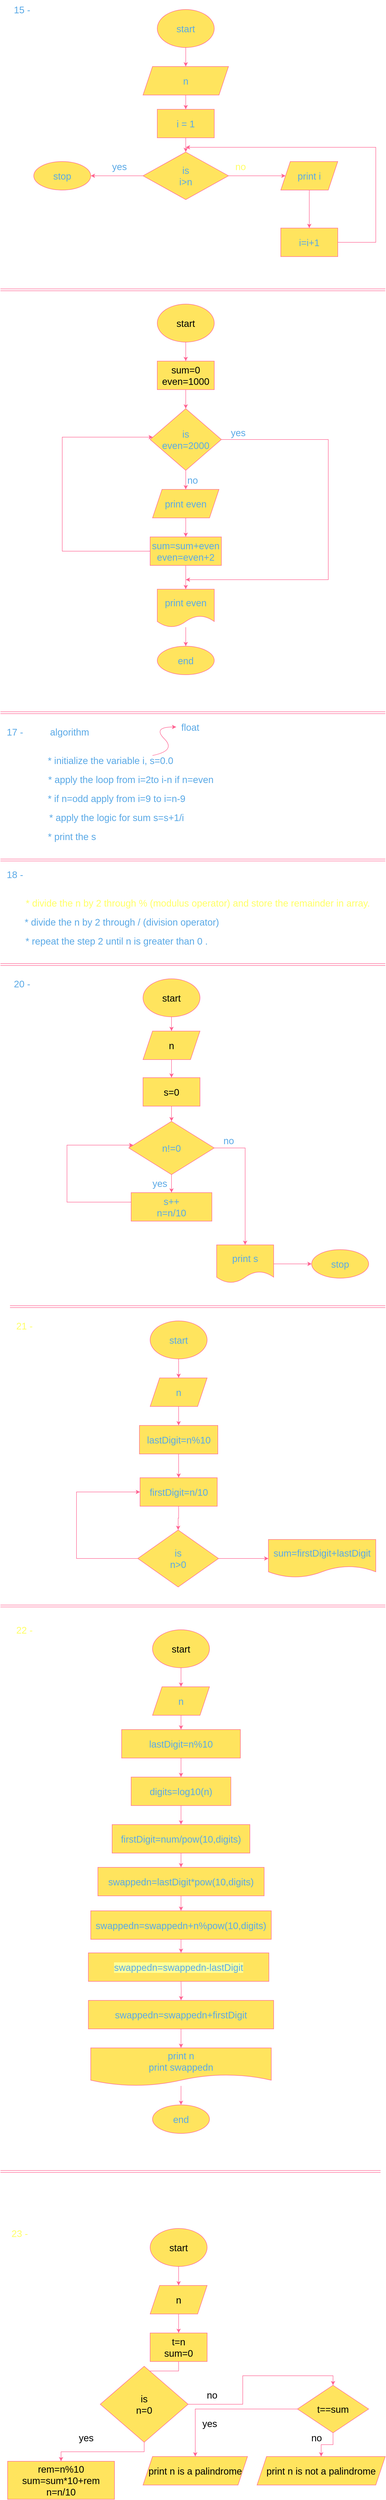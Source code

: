 <mxfile version="20.5.3" type="github">
  <diagram id="C5RBs43oDa-KdzZeNtuy" name="Page-1">
    <mxGraphModel dx="1021" dy="529" grid="1" gridSize="10" guides="1" tooltips="1" connect="1" arrows="1" fold="1" page="1" pageScale="1" pageWidth="827" pageHeight="1169" math="0" shadow="0">
      <root>
        <mxCell id="WIyWlLk6GJQsqaUBKTNV-0" />
        <mxCell id="WIyWlLk6GJQsqaUBKTNV-1" parent="WIyWlLk6GJQsqaUBKTNV-0" />
        <mxCell id="Jz67-1D78QoDurhvt4xl-6" value="" style="edgeStyle=orthogonalEdgeStyle;rounded=0;orthogonalLoop=1;jettySize=auto;html=1;strokeColor=#FF6392;fontSize=20;fontColor=#5AA9E6;fillColor=#FFE45E;" edge="1" parent="WIyWlLk6GJQsqaUBKTNV-1" source="Jz67-1D78QoDurhvt4xl-2" target="Jz67-1D78QoDurhvt4xl-5">
          <mxGeometry relative="1" as="geometry" />
        </mxCell>
        <mxCell id="Jz67-1D78QoDurhvt4xl-2" value="start" style="ellipse;whiteSpace=wrap;html=1;strokeColor=#FF6392;fontSize=20;fontColor=#5AA9E6;fillColor=#FFE45E;" vertex="1" parent="WIyWlLk6GJQsqaUBKTNV-1">
          <mxGeometry x="340" y="30" width="120" height="80" as="geometry" />
        </mxCell>
        <mxCell id="Jz67-1D78QoDurhvt4xl-4" value="&lt;font style=&quot;font-size: 20px;&quot;&gt;15 -&lt;/font&gt;" style="text;html=1;align=center;verticalAlign=middle;resizable=0;points=[];autosize=1;strokeColor=none;fillColor=none;fontSize=20;fontColor=#5AA9E6;" vertex="1" parent="WIyWlLk6GJQsqaUBKTNV-1">
          <mxGeometry x="25" y="10" width="60" height="40" as="geometry" />
        </mxCell>
        <mxCell id="Jz67-1D78QoDurhvt4xl-13" value="" style="edgeStyle=orthogonalEdgeStyle;rounded=0;orthogonalLoop=1;jettySize=auto;html=1;strokeColor=#FF6392;fontSize=20;fontColor=#5AA9E6;fillColor=#FFE45E;" edge="1" parent="WIyWlLk6GJQsqaUBKTNV-1" source="Jz67-1D78QoDurhvt4xl-5" target="Jz67-1D78QoDurhvt4xl-12">
          <mxGeometry relative="1" as="geometry" />
        </mxCell>
        <mxCell id="Jz67-1D78QoDurhvt4xl-5" value="n" style="shape=parallelogram;perimeter=parallelogramPerimeter;whiteSpace=wrap;html=1;fixedSize=1;fontSize=20;fillColor=#FFE45E;strokeColor=#FF6392;fontColor=#5AA9E6;" vertex="1" parent="WIyWlLk6GJQsqaUBKTNV-1">
          <mxGeometry x="310" y="150" width="180" height="60" as="geometry" />
        </mxCell>
        <mxCell id="Jz67-1D78QoDurhvt4xl-16" value="" style="edgeStyle=orthogonalEdgeStyle;rounded=0;orthogonalLoop=1;jettySize=auto;html=1;strokeColor=#FF6392;fontSize=20;fontColor=#5AA9E6;fillColor=#FFE45E;" edge="1" parent="WIyWlLk6GJQsqaUBKTNV-1" source="Jz67-1D78QoDurhvt4xl-7" target="Jz67-1D78QoDurhvt4xl-15">
          <mxGeometry relative="1" as="geometry" />
        </mxCell>
        <mxCell id="Jz67-1D78QoDurhvt4xl-19" value="" style="edgeStyle=orthogonalEdgeStyle;rounded=0;orthogonalLoop=1;jettySize=auto;html=1;strokeColor=#FF6392;fontSize=20;fontColor=#5AA9E6;fillColor=#FFE45E;" edge="1" parent="WIyWlLk6GJQsqaUBKTNV-1" source="Jz67-1D78QoDurhvt4xl-7" target="Jz67-1D78QoDurhvt4xl-18">
          <mxGeometry relative="1" as="geometry" />
        </mxCell>
        <mxCell id="Jz67-1D78QoDurhvt4xl-7" value="is&lt;br&gt;i&amp;gt;n" style="rhombus;whiteSpace=wrap;html=1;fontSize=20;fillColor=#FFE45E;strokeColor=#FF6392;fontColor=#5AA9E6;" vertex="1" parent="WIyWlLk6GJQsqaUBKTNV-1">
          <mxGeometry x="310" y="330" width="180" height="100" as="geometry" />
        </mxCell>
        <mxCell id="Jz67-1D78QoDurhvt4xl-14" value="" style="edgeStyle=orthogonalEdgeStyle;rounded=0;orthogonalLoop=1;jettySize=auto;html=1;strokeColor=#FF6392;fontSize=20;fontColor=#5AA9E6;fillColor=#FFE45E;" edge="1" parent="WIyWlLk6GJQsqaUBKTNV-1" source="Jz67-1D78QoDurhvt4xl-12" target="Jz67-1D78QoDurhvt4xl-7">
          <mxGeometry relative="1" as="geometry" />
        </mxCell>
        <mxCell id="Jz67-1D78QoDurhvt4xl-12" value="i = 1" style="rounded=0;whiteSpace=wrap;html=1;strokeColor=#FF6392;fontSize=20;fontColor=#5AA9E6;fillColor=#FFE45E;" vertex="1" parent="WIyWlLk6GJQsqaUBKTNV-1">
          <mxGeometry x="340" y="240" width="120" height="60" as="geometry" />
        </mxCell>
        <mxCell id="Jz67-1D78QoDurhvt4xl-22" value="" style="edgeStyle=orthogonalEdgeStyle;rounded=0;orthogonalLoop=1;jettySize=auto;html=1;strokeColor=#FF6392;fontSize=20;fontColor=#5AA9E6;fillColor=#FFE45E;" edge="1" parent="WIyWlLk6GJQsqaUBKTNV-1" source="Jz67-1D78QoDurhvt4xl-15" target="Jz67-1D78QoDurhvt4xl-21">
          <mxGeometry relative="1" as="geometry" />
        </mxCell>
        <mxCell id="Jz67-1D78QoDurhvt4xl-15" value="print i" style="shape=parallelogram;perimeter=parallelogramPerimeter;whiteSpace=wrap;html=1;fixedSize=1;fontSize=20;fillColor=#FFE45E;strokeColor=#FF6392;fontColor=#5AA9E6;" vertex="1" parent="WIyWlLk6GJQsqaUBKTNV-1">
          <mxGeometry x="600" y="350" width="120" height="60" as="geometry" />
        </mxCell>
        <mxCell id="Jz67-1D78QoDurhvt4xl-17" value="&lt;font color=&quot;#ffff66&quot;&gt;no&lt;/font&gt;" style="text;html=1;align=center;verticalAlign=middle;resizable=0;points=[];autosize=1;strokeColor=none;fillColor=none;fontSize=20;fontColor=#5AA9E6;" vertex="1" parent="WIyWlLk6GJQsqaUBKTNV-1">
          <mxGeometry x="490" y="340" width="50" height="40" as="geometry" />
        </mxCell>
        <mxCell id="Jz67-1D78QoDurhvt4xl-18" value="stop" style="ellipse;whiteSpace=wrap;html=1;fontSize=20;fillColor=#FFE45E;strokeColor=#FF6392;fontColor=#5AA9E6;" vertex="1" parent="WIyWlLk6GJQsqaUBKTNV-1">
          <mxGeometry x="80" y="350" width="120" height="60" as="geometry" />
        </mxCell>
        <mxCell id="Jz67-1D78QoDurhvt4xl-20" value="yes" style="text;html=1;align=center;verticalAlign=middle;resizable=0;points=[];autosize=1;strokeColor=none;fillColor=none;fontSize=20;fontColor=#5AA9E6;" vertex="1" parent="WIyWlLk6GJQsqaUBKTNV-1">
          <mxGeometry x="235" y="340" width="50" height="40" as="geometry" />
        </mxCell>
        <mxCell id="Jz67-1D78QoDurhvt4xl-24" style="edgeStyle=orthogonalEdgeStyle;rounded=0;orthogonalLoop=1;jettySize=auto;html=1;strokeColor=#FF6392;fontSize=20;fontColor=#5AA9E6;fillColor=#FFE45E;" edge="1" parent="WIyWlLk6GJQsqaUBKTNV-1" source="Jz67-1D78QoDurhvt4xl-21">
          <mxGeometry relative="1" as="geometry">
            <mxPoint x="400" y="320" as="targetPoint" />
            <Array as="points">
              <mxPoint x="800" y="520" />
              <mxPoint x="800" y="320" />
            </Array>
          </mxGeometry>
        </mxCell>
        <mxCell id="Jz67-1D78QoDurhvt4xl-21" value="i=i+1" style="whiteSpace=wrap;html=1;fontSize=20;fillColor=#FFE45E;strokeColor=#FF6392;fontColor=#5AA9E6;" vertex="1" parent="WIyWlLk6GJQsqaUBKTNV-1">
          <mxGeometry x="600" y="490" width="120" height="60" as="geometry" />
        </mxCell>
        <mxCell id="Jz67-1D78QoDurhvt4xl-25" value="" style="shape=link;html=1;rounded=0;strokeColor=#FF6392;fontSize=20;fontColor=#5AA9E6;fillColor=#FFE45E;" edge="1" parent="WIyWlLk6GJQsqaUBKTNV-1">
          <mxGeometry width="100" relative="1" as="geometry">
            <mxPoint x="10" y="620" as="sourcePoint" />
            <mxPoint x="820" y="620" as="targetPoint" />
          </mxGeometry>
        </mxCell>
        <mxCell id="Jz67-1D78QoDurhvt4xl-28" value="" style="edgeStyle=orthogonalEdgeStyle;rounded=0;orthogonalLoop=1;jettySize=auto;html=1;strokeColor=#FF6392;fontSize=20;fontColor=#5AA9E6;fillColor=#FFE45E;" edge="1" parent="WIyWlLk6GJQsqaUBKTNV-1" source="Jz67-1D78QoDurhvt4xl-26" target="Jz67-1D78QoDurhvt4xl-27">
          <mxGeometry relative="1" as="geometry" />
        </mxCell>
        <mxCell id="Jz67-1D78QoDurhvt4xl-26" value="&lt;font color=&quot;#000000&quot;&gt;start&lt;/font&gt;" style="ellipse;whiteSpace=wrap;html=1;strokeColor=#FF6392;fontSize=20;fontColor=#5AA9E6;fillColor=#FFE45E;" vertex="1" parent="WIyWlLk6GJQsqaUBKTNV-1">
          <mxGeometry x="340" y="650" width="120" height="80" as="geometry" />
        </mxCell>
        <mxCell id="Jz67-1D78QoDurhvt4xl-30" value="" style="edgeStyle=orthogonalEdgeStyle;rounded=0;orthogonalLoop=1;jettySize=auto;html=1;strokeColor=#FF6392;fontSize=20;fontColor=#5AA9E6;fillColor=#FFE45E;" edge="1" parent="WIyWlLk6GJQsqaUBKTNV-1" source="Jz67-1D78QoDurhvt4xl-27" target="Jz67-1D78QoDurhvt4xl-29">
          <mxGeometry relative="1" as="geometry" />
        </mxCell>
        <mxCell id="Jz67-1D78QoDurhvt4xl-27" value="&lt;font color=&quot;#000000&quot;&gt;sum=0&lt;br&gt;even=1000&lt;/font&gt;" style="whiteSpace=wrap;html=1;fontSize=20;fillColor=#FFE45E;strokeColor=#FF6392;fontColor=#5AA9E6;" vertex="1" parent="WIyWlLk6GJQsqaUBKTNV-1">
          <mxGeometry x="340" y="770" width="120" height="60" as="geometry" />
        </mxCell>
        <mxCell id="Jz67-1D78QoDurhvt4xl-32" value="" style="edgeStyle=orthogonalEdgeStyle;rounded=0;orthogonalLoop=1;jettySize=auto;html=1;strokeColor=#FF6392;fontSize=20;fontColor=#5AA9E6;fillColor=#FFE45E;" edge="1" parent="WIyWlLk6GJQsqaUBKTNV-1" source="Jz67-1D78QoDurhvt4xl-29" target="Jz67-1D78QoDurhvt4xl-31">
          <mxGeometry relative="1" as="geometry" />
        </mxCell>
        <mxCell id="Jz67-1D78QoDurhvt4xl-42" style="edgeStyle=orthogonalEdgeStyle;rounded=0;orthogonalLoop=1;jettySize=auto;html=1;strokeColor=#FF6392;fontSize=20;fontColor=#5AA9E6;fillColor=#FFE45E;" edge="1" parent="WIyWlLk6GJQsqaUBKTNV-1" source="Jz67-1D78QoDurhvt4xl-29">
          <mxGeometry relative="1" as="geometry">
            <mxPoint x="400" y="1230" as="targetPoint" />
            <Array as="points">
              <mxPoint x="700" y="935" />
              <mxPoint x="700" y="1230" />
            </Array>
          </mxGeometry>
        </mxCell>
        <mxCell id="Jz67-1D78QoDurhvt4xl-29" value="is&lt;br&gt;even=2000" style="rhombus;whiteSpace=wrap;html=1;fontSize=20;fillColor=#FFE45E;strokeColor=#FF6392;fontColor=#5AA9E6;" vertex="1" parent="WIyWlLk6GJQsqaUBKTNV-1">
          <mxGeometry x="325" y="870" width="150" height="130" as="geometry" />
        </mxCell>
        <mxCell id="Jz67-1D78QoDurhvt4xl-34" value="" style="edgeStyle=orthogonalEdgeStyle;rounded=0;orthogonalLoop=1;jettySize=auto;html=1;strokeColor=#FF6392;fontSize=20;fontColor=#5AA9E6;fillColor=#FFE45E;" edge="1" parent="WIyWlLk6GJQsqaUBKTNV-1" source="Jz67-1D78QoDurhvt4xl-31" target="Jz67-1D78QoDurhvt4xl-33">
          <mxGeometry relative="1" as="geometry" />
        </mxCell>
        <mxCell id="Jz67-1D78QoDurhvt4xl-31" value="print even" style="shape=parallelogram;perimeter=parallelogramPerimeter;whiteSpace=wrap;html=1;fixedSize=1;fontSize=20;fillColor=#FFE45E;strokeColor=#FF6392;fontColor=#5AA9E6;" vertex="1" parent="WIyWlLk6GJQsqaUBKTNV-1">
          <mxGeometry x="330" y="1040" width="140" height="60" as="geometry" />
        </mxCell>
        <mxCell id="Jz67-1D78QoDurhvt4xl-36" value="" style="edgeStyle=orthogonalEdgeStyle;rounded=0;orthogonalLoop=1;jettySize=auto;html=1;strokeColor=#FF6392;fontSize=20;fontColor=#5AA9E6;fillColor=#FFE45E;" edge="1" parent="WIyWlLk6GJQsqaUBKTNV-1" source="Jz67-1D78QoDurhvt4xl-33" target="Jz67-1D78QoDurhvt4xl-35">
          <mxGeometry relative="1" as="geometry" />
        </mxCell>
        <mxCell id="Jz67-1D78QoDurhvt4xl-40" style="edgeStyle=orthogonalEdgeStyle;rounded=0;orthogonalLoop=1;jettySize=auto;html=1;strokeColor=#FF6392;fontSize=20;fontColor=#5AA9E6;fillColor=#FFE45E;" edge="1" parent="WIyWlLk6GJQsqaUBKTNV-1" source="Jz67-1D78QoDurhvt4xl-33" target="Jz67-1D78QoDurhvt4xl-29">
          <mxGeometry relative="1" as="geometry">
            <mxPoint x="150" y="920" as="targetPoint" />
            <Array as="points">
              <mxPoint x="140" y="1170" />
              <mxPoint x="140" y="930" />
            </Array>
          </mxGeometry>
        </mxCell>
        <mxCell id="Jz67-1D78QoDurhvt4xl-33" value="sum=sum+even&lt;br&gt;even=even+2" style="whiteSpace=wrap;html=1;fontSize=20;fillColor=#FFE45E;strokeColor=#FF6392;fontColor=#5AA9E6;" vertex="1" parent="WIyWlLk6GJQsqaUBKTNV-1">
          <mxGeometry x="325" y="1140" width="150" height="60" as="geometry" />
        </mxCell>
        <mxCell id="Jz67-1D78QoDurhvt4xl-38" value="" style="edgeStyle=orthogonalEdgeStyle;rounded=0;orthogonalLoop=1;jettySize=auto;html=1;strokeColor=#FF6392;fontSize=20;fontColor=#5AA9E6;fillColor=#FFE45E;" edge="1" parent="WIyWlLk6GJQsqaUBKTNV-1" source="Jz67-1D78QoDurhvt4xl-35" target="Jz67-1D78QoDurhvt4xl-37">
          <mxGeometry relative="1" as="geometry" />
        </mxCell>
        <mxCell id="Jz67-1D78QoDurhvt4xl-35" value="print even" style="shape=document;whiteSpace=wrap;html=1;boundedLbl=1;fontSize=20;fillColor=#FFE45E;strokeColor=#FF6392;fontColor=#5AA9E6;" vertex="1" parent="WIyWlLk6GJQsqaUBKTNV-1">
          <mxGeometry x="340" y="1250" width="120" height="80" as="geometry" />
        </mxCell>
        <mxCell id="Jz67-1D78QoDurhvt4xl-37" value="end" style="ellipse;whiteSpace=wrap;html=1;fontSize=20;fillColor=#FFE45E;strokeColor=#FF6392;fontColor=#5AA9E6;" vertex="1" parent="WIyWlLk6GJQsqaUBKTNV-1">
          <mxGeometry x="340" y="1370" width="120" height="60" as="geometry" />
        </mxCell>
        <mxCell id="Jz67-1D78QoDurhvt4xl-43" value="yes" style="text;html=1;align=center;verticalAlign=middle;resizable=0;points=[];autosize=1;strokeColor=none;fillColor=none;fontSize=20;fontColor=#5AA9E6;" vertex="1" parent="WIyWlLk6GJQsqaUBKTNV-1">
          <mxGeometry x="485" y="900" width="50" height="40" as="geometry" />
        </mxCell>
        <mxCell id="Jz67-1D78QoDurhvt4xl-44" value="no" style="text;html=1;align=center;verticalAlign=middle;resizable=0;points=[];autosize=1;strokeColor=none;fillColor=none;fontSize=20;fontColor=#5AA9E6;" vertex="1" parent="WIyWlLk6GJQsqaUBKTNV-1">
          <mxGeometry x="389" y="1000" width="50" height="40" as="geometry" />
        </mxCell>
        <mxCell id="Jz67-1D78QoDurhvt4xl-45" value="" style="shape=link;html=1;rounded=0;strokeColor=#FF6392;fontSize=20;fontColor=#5AA9E6;fillColor=#FFE45E;" edge="1" parent="WIyWlLk6GJQsqaUBKTNV-1">
          <mxGeometry width="100" relative="1" as="geometry">
            <mxPoint x="10" y="1510" as="sourcePoint" />
            <mxPoint x="820" y="1510" as="targetPoint" />
            <Array as="points">
              <mxPoint x="400" y="1510" />
            </Array>
          </mxGeometry>
        </mxCell>
        <mxCell id="Jz67-1D78QoDurhvt4xl-48" value="algorithm" style="text;html=1;align=center;verticalAlign=middle;resizable=0;points=[];autosize=1;strokeColor=none;fillColor=none;fontSize=20;fontColor=#5AA9E6;" vertex="1" parent="WIyWlLk6GJQsqaUBKTNV-1">
          <mxGeometry x="100" y="1530" width="110" height="40" as="geometry" />
        </mxCell>
        <mxCell id="Jz67-1D78QoDurhvt4xl-49" value="* initialize the variable i, s=0.0&amp;nbsp;" style="text;html=1;align=center;verticalAlign=middle;resizable=0;points=[];autosize=1;strokeColor=none;fillColor=none;fontSize=20;fontColor=#5AA9E6;" vertex="1" parent="WIyWlLk6GJQsqaUBKTNV-1">
          <mxGeometry x="99" y="1590" width="290" height="40" as="geometry" />
        </mxCell>
        <mxCell id="Jz67-1D78QoDurhvt4xl-50" value="" style="curved=1;endArrow=classic;html=1;rounded=0;strokeColor=#FF6392;fontSize=20;fontColor=#5AA9E6;fillColor=#FFE45E;" edge="1" parent="WIyWlLk6GJQsqaUBKTNV-1">
          <mxGeometry width="50" height="50" relative="1" as="geometry">
            <mxPoint x="330" y="1600" as="sourcePoint" />
            <mxPoint x="380" y="1540" as="targetPoint" />
            <Array as="points">
              <mxPoint x="380" y="1590" />
              <mxPoint x="330" y="1540" />
            </Array>
          </mxGeometry>
        </mxCell>
        <mxCell id="Jz67-1D78QoDurhvt4xl-51" value="float" style="text;html=1;align=center;verticalAlign=middle;resizable=0;points=[];autosize=1;strokeColor=none;fillColor=none;fontSize=20;fontColor=#5AA9E6;" vertex="1" parent="WIyWlLk6GJQsqaUBKTNV-1">
          <mxGeometry x="379" y="1520" width="60" height="40" as="geometry" />
        </mxCell>
        <mxCell id="Jz67-1D78QoDurhvt4xl-52" value="* apply the loop from i=2to i-n if n=even" style="text;html=1;align=center;verticalAlign=middle;resizable=0;points=[];autosize=1;strokeColor=none;fillColor=none;fontSize=20;fontColor=#5AA9E6;" vertex="1" parent="WIyWlLk6GJQsqaUBKTNV-1">
          <mxGeometry x="99" y="1630" width="370" height="40" as="geometry" />
        </mxCell>
        <mxCell id="Jz67-1D78QoDurhvt4xl-53" value="* if n=odd apply from i=9 to i=n-9" style="text;html=1;align=center;verticalAlign=middle;resizable=0;points=[];autosize=1;strokeColor=none;fillColor=none;fontSize=20;fontColor=#5AA9E6;" vertex="1" parent="WIyWlLk6GJQsqaUBKTNV-1">
          <mxGeometry x="99" y="1670" width="310" height="40" as="geometry" />
        </mxCell>
        <mxCell id="Jz67-1D78QoDurhvt4xl-54" value="* apply the logic for sum s=s+1/i" style="text;html=1;align=center;verticalAlign=middle;resizable=0;points=[];autosize=1;strokeColor=none;fillColor=none;fontSize=20;fontColor=#5AA9E6;" vertex="1" parent="WIyWlLk6GJQsqaUBKTNV-1">
          <mxGeometry x="99" y="1710" width="310" height="40" as="geometry" />
        </mxCell>
        <mxCell id="Jz67-1D78QoDurhvt4xl-56" value="* print the s" style="text;html=1;align=center;verticalAlign=middle;resizable=0;points=[];autosize=1;strokeColor=none;fillColor=none;fontSize=20;fontColor=#5AA9E6;" vertex="1" parent="WIyWlLk6GJQsqaUBKTNV-1">
          <mxGeometry x="100" y="1750" width="120" height="40" as="geometry" />
        </mxCell>
        <mxCell id="Jz67-1D78QoDurhvt4xl-57" value="17 -" style="text;html=1;align=center;verticalAlign=middle;resizable=0;points=[];autosize=1;strokeColor=none;fillColor=none;fontSize=20;fontColor=#5AA9E6;" vertex="1" parent="WIyWlLk6GJQsqaUBKTNV-1">
          <mxGeometry x="10" y="1530" width="60" height="40" as="geometry" />
        </mxCell>
        <mxCell id="Jz67-1D78QoDurhvt4xl-58" value="" style="shape=link;html=1;rounded=0;strokeColor=#FF6392;fontSize=20;fontColor=#5AA9E6;fillColor=#FFE45E;" edge="1" parent="WIyWlLk6GJQsqaUBKTNV-1">
          <mxGeometry width="100" relative="1" as="geometry">
            <mxPoint x="10" y="1820" as="sourcePoint" />
            <mxPoint x="820" y="1820" as="targetPoint" />
          </mxGeometry>
        </mxCell>
        <mxCell id="Jz67-1D78QoDurhvt4xl-60" value="&lt;font color=&quot;#ffff66&quot;&gt;* divide the n by 2 through % (modulus operator) and store the remainder in array.&lt;/font&gt;" style="text;html=1;align=center;verticalAlign=middle;resizable=0;points=[];autosize=1;strokeColor=none;fillColor=none;fontSize=20;fontColor=#5AA9E6;" vertex="1" parent="WIyWlLk6GJQsqaUBKTNV-1">
          <mxGeometry x="50" y="1890" width="750" height="40" as="geometry" />
        </mxCell>
        <mxCell id="Jz67-1D78QoDurhvt4xl-61" value="* divide the n by 2 through&amp;nbsp;/ (division operator)" style="text;html=1;align=center;verticalAlign=middle;resizable=0;points=[];autosize=1;strokeColor=none;fillColor=none;fontSize=20;fontColor=#5AA9E6;" vertex="1" parent="WIyWlLk6GJQsqaUBKTNV-1">
          <mxGeometry x="50" y="1930" width="430" height="40" as="geometry" />
        </mxCell>
        <mxCell id="Jz67-1D78QoDurhvt4xl-62" value="* repeat the step 2 until n is greater than 0 ." style="text;html=1;align=center;verticalAlign=middle;resizable=0;points=[];autosize=1;strokeColor=none;fillColor=none;fontSize=20;fontColor=#5AA9E6;" vertex="1" parent="WIyWlLk6GJQsqaUBKTNV-1">
          <mxGeometry x="49" y="1970" width="410" height="40" as="geometry" />
        </mxCell>
        <mxCell id="Jz67-1D78QoDurhvt4xl-63" value="18 -" style="text;html=1;align=center;verticalAlign=middle;resizable=0;points=[];autosize=1;strokeColor=none;fillColor=none;fontSize=20;fontColor=#5AA9E6;" vertex="1" parent="WIyWlLk6GJQsqaUBKTNV-1">
          <mxGeometry x="10" y="1830" width="60" height="40" as="geometry" />
        </mxCell>
        <mxCell id="Jz67-1D78QoDurhvt4xl-64" value="" style="shape=link;html=1;rounded=0;strokeColor=#FF6392;fontSize=20;fontColor=#5AA9E6;fillColor=#FFE45E;" edge="1" parent="WIyWlLk6GJQsqaUBKTNV-1">
          <mxGeometry width="100" relative="1" as="geometry">
            <mxPoint x="10" y="2040" as="sourcePoint" />
            <mxPoint x="820" y="2040" as="targetPoint" />
          </mxGeometry>
        </mxCell>
        <mxCell id="Jz67-1D78QoDurhvt4xl-65" value="20 -" style="text;html=1;align=center;verticalAlign=middle;resizable=0;points=[];autosize=1;strokeColor=none;fillColor=none;fontSize=20;fontColor=#5AA9E6;" vertex="1" parent="WIyWlLk6GJQsqaUBKTNV-1">
          <mxGeometry x="25" y="2060" width="60" height="40" as="geometry" />
        </mxCell>
        <mxCell id="Jz67-1D78QoDurhvt4xl-68" value="" style="edgeStyle=orthogonalEdgeStyle;rounded=0;orthogonalLoop=1;jettySize=auto;html=1;strokeColor=#FF6392;fontSize=20;fontColor=#5AA9E6;fillColor=#FFE45E;" edge="1" parent="WIyWlLk6GJQsqaUBKTNV-1" source="Jz67-1D78QoDurhvt4xl-66" target="Jz67-1D78QoDurhvt4xl-67">
          <mxGeometry relative="1" as="geometry" />
        </mxCell>
        <mxCell id="Jz67-1D78QoDurhvt4xl-66" value="&lt;font color=&quot;#000000&quot;&gt;start&lt;/font&gt;" style="ellipse;whiteSpace=wrap;html=1;strokeColor=#FF6392;fontSize=20;fontColor=#5AA9E6;fillColor=#FFE45E;" vertex="1" parent="WIyWlLk6GJQsqaUBKTNV-1">
          <mxGeometry x="310" y="2070" width="120" height="80" as="geometry" />
        </mxCell>
        <mxCell id="Jz67-1D78QoDurhvt4xl-70" value="" style="edgeStyle=orthogonalEdgeStyle;rounded=0;orthogonalLoop=1;jettySize=auto;html=1;strokeColor=#FF6392;fontSize=20;fontColor=#5AA9E6;fillColor=#FFE45E;" edge="1" parent="WIyWlLk6GJQsqaUBKTNV-1" source="Jz67-1D78QoDurhvt4xl-67" target="Jz67-1D78QoDurhvt4xl-69">
          <mxGeometry relative="1" as="geometry" />
        </mxCell>
        <mxCell id="Jz67-1D78QoDurhvt4xl-67" value="&lt;font color=&quot;#000000&quot;&gt;n&lt;/font&gt;" style="shape=parallelogram;perimeter=parallelogramPerimeter;whiteSpace=wrap;html=1;fixedSize=1;fontSize=20;fillColor=#FFE45E;strokeColor=#FF6392;fontColor=#5AA9E6;" vertex="1" parent="WIyWlLk6GJQsqaUBKTNV-1">
          <mxGeometry x="310" y="2180" width="120" height="60" as="geometry" />
        </mxCell>
        <mxCell id="Jz67-1D78QoDurhvt4xl-72" value="" style="edgeStyle=orthogonalEdgeStyle;rounded=0;orthogonalLoop=1;jettySize=auto;html=1;strokeColor=#FF6392;fontSize=20;fontColor=#5AA9E6;fillColor=#FFE45E;" edge="1" parent="WIyWlLk6GJQsqaUBKTNV-1" source="Jz67-1D78QoDurhvt4xl-69" target="Jz67-1D78QoDurhvt4xl-71">
          <mxGeometry relative="1" as="geometry" />
        </mxCell>
        <mxCell id="Jz67-1D78QoDurhvt4xl-69" value="&lt;font color=&quot;#000000&quot;&gt;s=0&lt;/font&gt;" style="whiteSpace=wrap;html=1;fontSize=20;fillColor=#FFE45E;strokeColor=#FF6392;fontColor=#5AA9E6;" vertex="1" parent="WIyWlLk6GJQsqaUBKTNV-1">
          <mxGeometry x="310" y="2278" width="120" height="60" as="geometry" />
        </mxCell>
        <mxCell id="Jz67-1D78QoDurhvt4xl-74" value="" style="edgeStyle=orthogonalEdgeStyle;rounded=0;orthogonalLoop=1;jettySize=auto;html=1;strokeColor=#FF6392;fontSize=20;fontColor=#5AA9E6;fillColor=#FFE45E;" edge="1" parent="WIyWlLk6GJQsqaUBKTNV-1" source="Jz67-1D78QoDurhvt4xl-71" target="Jz67-1D78QoDurhvt4xl-73">
          <mxGeometry relative="1" as="geometry" />
        </mxCell>
        <mxCell id="Jz67-1D78QoDurhvt4xl-80" style="edgeStyle=orthogonalEdgeStyle;rounded=0;orthogonalLoop=1;jettySize=auto;html=1;strokeColor=#FF6392;fontSize=20;fontColor=#5AA9E6;fillColor=#FFE45E;" edge="1" parent="WIyWlLk6GJQsqaUBKTNV-1" source="Jz67-1D78QoDurhvt4xl-71" target="Jz67-1D78QoDurhvt4xl-81">
          <mxGeometry relative="1" as="geometry">
            <mxPoint x="580" y="2504" as="targetPoint" />
          </mxGeometry>
        </mxCell>
        <mxCell id="Jz67-1D78QoDurhvt4xl-71" value="n!=0" style="rhombus;whiteSpace=wrap;html=1;fontSize=20;fillColor=#FFE45E;strokeColor=#FF6392;fontColor=#5AA9E6;" vertex="1" parent="WIyWlLk6GJQsqaUBKTNV-1">
          <mxGeometry x="280" y="2370" width="180" height="112" as="geometry" />
        </mxCell>
        <mxCell id="Jz67-1D78QoDurhvt4xl-78" style="edgeStyle=orthogonalEdgeStyle;rounded=0;orthogonalLoop=1;jettySize=auto;html=1;strokeColor=#FF6392;fontSize=20;fontColor=#5AA9E6;fillColor=#FFE45E;" edge="1" parent="WIyWlLk6GJQsqaUBKTNV-1" source="Jz67-1D78QoDurhvt4xl-73" target="Jz67-1D78QoDurhvt4xl-71">
          <mxGeometry relative="1" as="geometry">
            <mxPoint x="160" y="2420" as="targetPoint" />
            <Array as="points">
              <mxPoint x="150" y="2540" />
              <mxPoint x="150" y="2420" />
            </Array>
          </mxGeometry>
        </mxCell>
        <mxCell id="Jz67-1D78QoDurhvt4xl-73" value="s++&lt;br&gt;n=n/10" style="whiteSpace=wrap;html=1;fontSize=20;fillColor=#FFE45E;strokeColor=#FF6392;fontColor=#5AA9E6;" vertex="1" parent="WIyWlLk6GJQsqaUBKTNV-1">
          <mxGeometry x="285" y="2520" width="170" height="60" as="geometry" />
        </mxCell>
        <mxCell id="Jz67-1D78QoDurhvt4xl-85" value="" style="edgeStyle=orthogonalEdgeStyle;rounded=0;orthogonalLoop=1;jettySize=auto;html=1;strokeColor=#FF6392;fontSize=20;fontColor=#5AA9E6;fillColor=#FFE45E;" edge="1" parent="WIyWlLk6GJQsqaUBKTNV-1" source="Jz67-1D78QoDurhvt4xl-81" target="Jz67-1D78QoDurhvt4xl-84">
          <mxGeometry relative="1" as="geometry" />
        </mxCell>
        <mxCell id="Jz67-1D78QoDurhvt4xl-81" value="print s" style="shape=document;whiteSpace=wrap;html=1;boundedLbl=1;strokeColor=#FF6392;fontSize=20;fontColor=#5AA9E6;fillColor=#FFE45E;" vertex="1" parent="WIyWlLk6GJQsqaUBKTNV-1">
          <mxGeometry x="465" y="2630" width="120" height="80" as="geometry" />
        </mxCell>
        <mxCell id="Jz67-1D78QoDurhvt4xl-82" value="no" style="text;html=1;align=center;verticalAlign=middle;resizable=0;points=[];autosize=1;strokeColor=none;fillColor=none;fontSize=20;fontColor=#5AA9E6;" vertex="1" parent="WIyWlLk6GJQsqaUBKTNV-1">
          <mxGeometry x="465" y="2390" width="50" height="40" as="geometry" />
        </mxCell>
        <mxCell id="Jz67-1D78QoDurhvt4xl-83" value="yes" style="text;html=1;align=center;verticalAlign=middle;resizable=0;points=[];autosize=1;strokeColor=none;fillColor=none;fontSize=20;fontColor=#5AA9E6;" vertex="1" parent="WIyWlLk6GJQsqaUBKTNV-1">
          <mxGeometry x="320" y="2480" width="50" height="40" as="geometry" />
        </mxCell>
        <mxCell id="Jz67-1D78QoDurhvt4xl-84" value="stop" style="ellipse;whiteSpace=wrap;html=1;fontSize=20;fillColor=#FFE45E;strokeColor=#FF6392;fontColor=#5AA9E6;" vertex="1" parent="WIyWlLk6GJQsqaUBKTNV-1">
          <mxGeometry x="665" y="2640" width="120" height="60" as="geometry" />
        </mxCell>
        <mxCell id="Jz67-1D78QoDurhvt4xl-86" value="" style="shape=link;html=1;rounded=0;strokeColor=#FF6392;fontSize=20;fontColor=#5AA9E6;fillColor=#FFE45E;" edge="1" parent="WIyWlLk6GJQsqaUBKTNV-1">
          <mxGeometry width="100" relative="1" as="geometry">
            <mxPoint x="30" y="2760" as="sourcePoint" />
            <mxPoint x="820" y="2760" as="targetPoint" />
          </mxGeometry>
        </mxCell>
        <mxCell id="Jz67-1D78QoDurhvt4xl-89" value="" style="edgeStyle=orthogonalEdgeStyle;rounded=0;orthogonalLoop=1;jettySize=auto;html=1;strokeColor=#FF6392;fontSize=20;fontColor=#5AA9E6;fillColor=#FFE45E;" edge="1" parent="WIyWlLk6GJQsqaUBKTNV-1" source="Jz67-1D78QoDurhvt4xl-87" target="Jz67-1D78QoDurhvt4xl-88">
          <mxGeometry relative="1" as="geometry" />
        </mxCell>
        <mxCell id="Jz67-1D78QoDurhvt4xl-87" value="start" style="ellipse;whiteSpace=wrap;html=1;strokeColor=#FF6392;fontSize=20;fontColor=#5AA9E6;fillColor=#FFE45E;" vertex="1" parent="WIyWlLk6GJQsqaUBKTNV-1">
          <mxGeometry x="325" y="2790" width="120" height="80" as="geometry" />
        </mxCell>
        <mxCell id="Jz67-1D78QoDurhvt4xl-91" value="" style="edgeStyle=orthogonalEdgeStyle;rounded=0;orthogonalLoop=1;jettySize=auto;html=1;strokeColor=#FF6392;fontSize=20;fontColor=#5AA9E6;fillColor=#FFE45E;" edge="1" parent="WIyWlLk6GJQsqaUBKTNV-1" source="Jz67-1D78QoDurhvt4xl-88" target="Jz67-1D78QoDurhvt4xl-90">
          <mxGeometry relative="1" as="geometry" />
        </mxCell>
        <mxCell id="Jz67-1D78QoDurhvt4xl-88" value="n" style="shape=parallelogram;perimeter=parallelogramPerimeter;whiteSpace=wrap;html=1;fixedSize=1;fontSize=20;fillColor=#FFE45E;strokeColor=#FF6392;fontColor=#5AA9E6;" vertex="1" parent="WIyWlLk6GJQsqaUBKTNV-1">
          <mxGeometry x="325" y="2910" width="120" height="60" as="geometry" />
        </mxCell>
        <mxCell id="Jz67-1D78QoDurhvt4xl-93" value="" style="edgeStyle=orthogonalEdgeStyle;rounded=0;orthogonalLoop=1;jettySize=auto;html=1;strokeColor=#FF6392;fontSize=20;fontColor=#5AA9E6;fillColor=#FFE45E;" edge="1" parent="WIyWlLk6GJQsqaUBKTNV-1" source="Jz67-1D78QoDurhvt4xl-90" target="Jz67-1D78QoDurhvt4xl-92">
          <mxGeometry relative="1" as="geometry" />
        </mxCell>
        <mxCell id="Jz67-1D78QoDurhvt4xl-90" value="lastDigit=n%10" style="whiteSpace=wrap;html=1;fontSize=20;fillColor=#FFE45E;strokeColor=#FF6392;fontColor=#5AA9E6;" vertex="1" parent="WIyWlLk6GJQsqaUBKTNV-1">
          <mxGeometry x="302.5" y="3010" width="165" height="60" as="geometry" />
        </mxCell>
        <mxCell id="Jz67-1D78QoDurhvt4xl-95" value="" style="edgeStyle=orthogonalEdgeStyle;rounded=0;orthogonalLoop=1;jettySize=auto;html=1;strokeColor=#FF6392;fontSize=20;fontColor=#5AA9E6;fillColor=#FFE45E;" edge="1" parent="WIyWlLk6GJQsqaUBKTNV-1" source="Jz67-1D78QoDurhvt4xl-92" target="Jz67-1D78QoDurhvt4xl-94">
          <mxGeometry relative="1" as="geometry" />
        </mxCell>
        <mxCell id="Jz67-1D78QoDurhvt4xl-92" value="firstDigit=n/10" style="whiteSpace=wrap;html=1;fontSize=20;fillColor=#FFE45E;strokeColor=#FF6392;fontColor=#5AA9E6;" vertex="1" parent="WIyWlLk6GJQsqaUBKTNV-1">
          <mxGeometry x="303.75" y="3120" width="162.5" height="60" as="geometry" />
        </mxCell>
        <mxCell id="Jz67-1D78QoDurhvt4xl-97" value="" style="edgeStyle=orthogonalEdgeStyle;rounded=0;orthogonalLoop=1;jettySize=auto;html=1;strokeColor=#FF6392;fontSize=20;fontColor=#5AA9E6;fillColor=#FFE45E;" edge="1" parent="WIyWlLk6GJQsqaUBKTNV-1" source="Jz67-1D78QoDurhvt4xl-94" target="Jz67-1D78QoDurhvt4xl-96">
          <mxGeometry relative="1" as="geometry" />
        </mxCell>
        <mxCell id="Jz67-1D78QoDurhvt4xl-99" style="edgeStyle=orthogonalEdgeStyle;rounded=0;orthogonalLoop=1;jettySize=auto;html=1;strokeColor=#FF6392;fontSize=20;fontColor=#5AA9E6;fillColor=#FFE45E;entryX=0;entryY=0.5;entryDx=0;entryDy=0;" edge="1" parent="WIyWlLk6GJQsqaUBKTNV-1" source="Jz67-1D78QoDurhvt4xl-94" target="Jz67-1D78QoDurhvt4xl-92">
          <mxGeometry relative="1" as="geometry">
            <mxPoint x="180" y="3150" as="targetPoint" />
            <Array as="points">
              <mxPoint x="170" y="3290" />
              <mxPoint x="170" y="3150" />
            </Array>
          </mxGeometry>
        </mxCell>
        <mxCell id="Jz67-1D78QoDurhvt4xl-94" value="is&lt;br&gt;n&amp;gt;0" style="rhombus;whiteSpace=wrap;html=1;fontSize=20;fillColor=#FFE45E;strokeColor=#FF6392;fontColor=#5AA9E6;" vertex="1" parent="WIyWlLk6GJQsqaUBKTNV-1">
          <mxGeometry x="299" y="3230" width="170" height="120" as="geometry" />
        </mxCell>
        <mxCell id="Jz67-1D78QoDurhvt4xl-96" value="sum=firstDigit+lastDigit" style="shape=document;whiteSpace=wrap;html=1;boundedLbl=1;fontSize=20;fillColor=#FFE45E;strokeColor=#FF6392;fontColor=#5AA9E6;" vertex="1" parent="WIyWlLk6GJQsqaUBKTNV-1">
          <mxGeometry x="574" y="3250" width="226" height="80" as="geometry" />
        </mxCell>
        <mxCell id="Jz67-1D78QoDurhvt4xl-100" value="&lt;font color=&quot;#ffff66&quot;&gt;21 -&lt;/font&gt;" style="text;html=1;align=center;verticalAlign=middle;resizable=0;points=[];autosize=1;strokeColor=none;fillColor=none;fontSize=20;fontColor=#5AA9E6;" vertex="1" parent="WIyWlLk6GJQsqaUBKTNV-1">
          <mxGeometry x="30" y="2780" width="60" height="40" as="geometry" />
        </mxCell>
        <mxCell id="Jz67-1D78QoDurhvt4xl-101" value="" style="shape=link;html=1;rounded=0;strokeColor=#FF6392;fontSize=20;fontColor=#5AA9E6;fillColor=#FFE45E;" edge="1" parent="WIyWlLk6GJQsqaUBKTNV-1">
          <mxGeometry width="100" relative="1" as="geometry">
            <mxPoint x="10" y="3390" as="sourcePoint" />
            <mxPoint x="820" y="3390" as="targetPoint" />
          </mxGeometry>
        </mxCell>
        <mxCell id="Jz67-1D78QoDurhvt4xl-108" value="" style="edgeStyle=orthogonalEdgeStyle;rounded=0;orthogonalLoop=1;jettySize=auto;html=1;strokeColor=#FF6392;fontSize=20;fontColor=#5AA9E6;fillColor=#FFE45E;" edge="1" parent="WIyWlLk6GJQsqaUBKTNV-1" source="Jz67-1D78QoDurhvt4xl-102" target="Jz67-1D78QoDurhvt4xl-107">
          <mxGeometry relative="1" as="geometry" />
        </mxCell>
        <mxCell id="Jz67-1D78QoDurhvt4xl-102" value="&lt;font color=&quot;#000000&quot;&gt;start&lt;/font&gt;" style="ellipse;whiteSpace=wrap;html=1;strokeColor=#FF6392;fontSize=20;fontColor=#5AA9E6;fillColor=#FFE45E;" vertex="1" parent="WIyWlLk6GJQsqaUBKTNV-1">
          <mxGeometry x="330" y="3440" width="120" height="80" as="geometry" />
        </mxCell>
        <mxCell id="Jz67-1D78QoDurhvt4xl-110" value="" style="edgeStyle=orthogonalEdgeStyle;rounded=0;orthogonalLoop=1;jettySize=auto;html=1;strokeColor=#FF6392;fontSize=20;fontColor=#5AA9E6;fillColor=#FFE45E;" edge="1" parent="WIyWlLk6GJQsqaUBKTNV-1" source="Jz67-1D78QoDurhvt4xl-107" target="Jz67-1D78QoDurhvt4xl-109">
          <mxGeometry relative="1" as="geometry" />
        </mxCell>
        <mxCell id="Jz67-1D78QoDurhvt4xl-107" value="n" style="shape=parallelogram;perimeter=parallelogramPerimeter;whiteSpace=wrap;html=1;fixedSize=1;fontSize=20;fillColor=#FFE45E;strokeColor=#FF6392;fontColor=#5AA9E6;" vertex="1" parent="WIyWlLk6GJQsqaUBKTNV-1">
          <mxGeometry x="330" y="3560" width="120" height="60" as="geometry" />
        </mxCell>
        <mxCell id="Jz67-1D78QoDurhvt4xl-112" value="" style="edgeStyle=orthogonalEdgeStyle;rounded=0;orthogonalLoop=1;jettySize=auto;html=1;strokeColor=#FF6392;fontSize=20;fontColor=#5AA9E6;fillColor=#FFE45E;" edge="1" parent="WIyWlLk6GJQsqaUBKTNV-1" source="Jz67-1D78QoDurhvt4xl-109" target="Jz67-1D78QoDurhvt4xl-111">
          <mxGeometry relative="1" as="geometry" />
        </mxCell>
        <mxCell id="Jz67-1D78QoDurhvt4xl-109" value="lastDigit=n%10" style="whiteSpace=wrap;html=1;fontSize=20;fillColor=#FFE45E;strokeColor=#FF6392;fontColor=#5AA9E6;" vertex="1" parent="WIyWlLk6GJQsqaUBKTNV-1">
          <mxGeometry x="265" y="3650" width="250" height="60" as="geometry" />
        </mxCell>
        <mxCell id="Jz67-1D78QoDurhvt4xl-114" value="" style="edgeStyle=orthogonalEdgeStyle;rounded=0;orthogonalLoop=1;jettySize=auto;html=1;strokeColor=#FF6392;fontSize=20;fontColor=#5AA9E6;fillColor=#FFE45E;" edge="1" parent="WIyWlLk6GJQsqaUBKTNV-1" source="Jz67-1D78QoDurhvt4xl-111" target="Jz67-1D78QoDurhvt4xl-113">
          <mxGeometry relative="1" as="geometry" />
        </mxCell>
        <mxCell id="Jz67-1D78QoDurhvt4xl-111" value="digits=log10(n)" style="whiteSpace=wrap;html=1;fontSize=20;fillColor=#FFE45E;strokeColor=#FF6392;fontColor=#5AA9E6;" vertex="1" parent="WIyWlLk6GJQsqaUBKTNV-1">
          <mxGeometry x="285" y="3750" width="210" height="60" as="geometry" />
        </mxCell>
        <mxCell id="Jz67-1D78QoDurhvt4xl-116" value="" style="edgeStyle=orthogonalEdgeStyle;rounded=0;orthogonalLoop=1;jettySize=auto;html=1;strokeColor=#FF6392;fontSize=20;fontColor=#5AA9E6;fillColor=#FFE45E;" edge="1" parent="WIyWlLk6GJQsqaUBKTNV-1" source="Jz67-1D78QoDurhvt4xl-113" target="Jz67-1D78QoDurhvt4xl-115">
          <mxGeometry relative="1" as="geometry" />
        </mxCell>
        <mxCell id="Jz67-1D78QoDurhvt4xl-113" value="firstDigit=num/pow(10,digits)" style="whiteSpace=wrap;html=1;fontSize=20;fillColor=#FFE45E;strokeColor=#FF6392;fontColor=#5AA9E6;" vertex="1" parent="WIyWlLk6GJQsqaUBKTNV-1">
          <mxGeometry x="245" y="3850" width="290" height="60" as="geometry" />
        </mxCell>
        <mxCell id="Jz67-1D78QoDurhvt4xl-118" value="" style="edgeStyle=orthogonalEdgeStyle;rounded=0;orthogonalLoop=1;jettySize=auto;html=1;strokeColor=#FF6392;fontSize=20;fontColor=#5AA9E6;fillColor=#FFE45E;" edge="1" parent="WIyWlLk6GJQsqaUBKTNV-1" source="Jz67-1D78QoDurhvt4xl-115" target="Jz67-1D78QoDurhvt4xl-117">
          <mxGeometry relative="1" as="geometry" />
        </mxCell>
        <mxCell id="Jz67-1D78QoDurhvt4xl-115" value="swappedn=lastDigit*pow(10,digits)" style="whiteSpace=wrap;html=1;fontSize=20;fillColor=#FFE45E;strokeColor=#FF6392;fontColor=#5AA9E6;" vertex="1" parent="WIyWlLk6GJQsqaUBKTNV-1">
          <mxGeometry x="215" y="3940" width="350" height="60" as="geometry" />
        </mxCell>
        <mxCell id="Jz67-1D78QoDurhvt4xl-120" value="" style="edgeStyle=orthogonalEdgeStyle;rounded=0;orthogonalLoop=1;jettySize=auto;html=1;strokeColor=#FF6392;fontSize=20;fontColor=#5AA9E6;fillColor=#FFE45E;" edge="1" parent="WIyWlLk6GJQsqaUBKTNV-1" source="Jz67-1D78QoDurhvt4xl-117">
          <mxGeometry relative="1" as="geometry">
            <mxPoint x="390.077" y="4120" as="targetPoint" />
          </mxGeometry>
        </mxCell>
        <mxCell id="Jz67-1D78QoDurhvt4xl-117" value="swappedn=swappedn+n%pow(10,digits)" style="whiteSpace=wrap;html=1;fontSize=20;fillColor=#FFE45E;strokeColor=#FF6392;fontColor=#5AA9E6;" vertex="1" parent="WIyWlLk6GJQsqaUBKTNV-1">
          <mxGeometry x="200" y="4031.5" width="380" height="60" as="geometry" />
        </mxCell>
        <mxCell id="Jz67-1D78QoDurhvt4xl-122" value="" style="edgeStyle=orthogonalEdgeStyle;rounded=0;orthogonalLoop=1;jettySize=auto;html=1;strokeColor=#FF6392;fontSize=20;fontColor=#5AA9E6;fillColor=#FFE45E;" edge="1" parent="WIyWlLk6GJQsqaUBKTNV-1">
          <mxGeometry relative="1" as="geometry">
            <mxPoint x="390" y="4180" as="sourcePoint" />
            <mxPoint x="390" y="4220" as="targetPoint" />
          </mxGeometry>
        </mxCell>
        <mxCell id="Jz67-1D78QoDurhvt4xl-123" value="end" style="ellipse;whiteSpace=wrap;html=1;fontSize=20;fillColor=#FFE45E;strokeColor=#FF6392;fontColor=#5AA9E6;" vertex="1" parent="WIyWlLk6GJQsqaUBKTNV-1">
          <mxGeometry x="330" y="4440" width="120" height="60" as="geometry" />
        </mxCell>
        <mxCell id="Jz67-1D78QoDurhvt4xl-131" value="" style="edgeStyle=orthogonalEdgeStyle;rounded=0;orthogonalLoop=1;jettySize=auto;html=1;strokeColor=#FF6392;fontSize=20;fontColor=#5AA9E6;fillColor=#FFE45E;" edge="1" parent="WIyWlLk6GJQsqaUBKTNV-1" source="Jz67-1D78QoDurhvt4xl-127" target="Jz67-1D78QoDurhvt4xl-123">
          <mxGeometry relative="1" as="geometry" />
        </mxCell>
        <mxCell id="Jz67-1D78QoDurhvt4xl-127" value="print n&lt;br&gt;print swappedn" style="shape=document;whiteSpace=wrap;html=1;boundedLbl=1;strokeColor=#FF6392;fontSize=20;fontColor=#5AA9E6;fillColor=#FFE45E;" vertex="1" parent="WIyWlLk6GJQsqaUBKTNV-1">
          <mxGeometry x="200" y="4320" width="380" height="80" as="geometry" />
        </mxCell>
        <mxCell id="Jz67-1D78QoDurhvt4xl-128" value="&lt;span style=&quot;background-color: rgb(255, 255, 153);&quot;&gt;swappedn=swappedn-lastDigit&lt;/span&gt;" style="rounded=0;whiteSpace=wrap;html=1;strokeColor=#FF6392;fontSize=20;fontColor=#5AA9E6;fillColor=#FFE45E;" vertex="1" parent="WIyWlLk6GJQsqaUBKTNV-1">
          <mxGeometry x="195" y="4120" width="380" height="60" as="geometry" />
        </mxCell>
        <mxCell id="Jz67-1D78QoDurhvt4xl-132" value="" style="edgeStyle=orthogonalEdgeStyle;rounded=0;orthogonalLoop=1;jettySize=auto;html=1;strokeColor=#FF6392;fontSize=20;fontColor=#5AA9E6;fillColor=#FFE45E;" edge="1" parent="WIyWlLk6GJQsqaUBKTNV-1" source="Jz67-1D78QoDurhvt4xl-130" target="Jz67-1D78QoDurhvt4xl-127">
          <mxGeometry relative="1" as="geometry" />
        </mxCell>
        <mxCell id="Jz67-1D78QoDurhvt4xl-130" value="swappedn=swappedn+firstDigit" style="rounded=0;whiteSpace=wrap;html=1;strokeColor=#FF6392;fontSize=20;fontColor=#5AA9E6;fillColor=#FFE45E;" vertex="1" parent="WIyWlLk6GJQsqaUBKTNV-1">
          <mxGeometry x="195" y="4220" width="390" height="60" as="geometry" />
        </mxCell>
        <mxCell id="Jz67-1D78QoDurhvt4xl-133" value="&lt;font color=&quot;#ffff66&quot;&gt;22 -&lt;/font&gt;" style="text;html=1;align=center;verticalAlign=middle;resizable=0;points=[];autosize=1;strokeColor=none;fillColor=none;fontSize=20;fontColor=#5AA9E6;" vertex="1" parent="WIyWlLk6GJQsqaUBKTNV-1">
          <mxGeometry x="30" y="3420" width="60" height="40" as="geometry" />
        </mxCell>
        <mxCell id="Jz67-1D78QoDurhvt4xl-134" value="" style="shape=link;html=1;rounded=0;strokeColor=#FF6392;fontSize=20;fontColor=#5AA9E6;fillColor=#FFE45E;" edge="1" parent="WIyWlLk6GJQsqaUBKTNV-1">
          <mxGeometry width="100" relative="1" as="geometry">
            <mxPoint x="10" y="4580" as="sourcePoint" />
            <mxPoint x="810" y="4580" as="targetPoint" />
          </mxGeometry>
        </mxCell>
        <mxCell id="Jz67-1D78QoDurhvt4xl-139" value="" style="edgeStyle=orthogonalEdgeStyle;rounded=0;orthogonalLoop=1;jettySize=auto;html=1;strokeColor=#FF6392;fontSize=20;fontColor=#000000;fillColor=#FFE45E;" edge="1" parent="WIyWlLk6GJQsqaUBKTNV-1" source="Jz67-1D78QoDurhvt4xl-137" target="Jz67-1D78QoDurhvt4xl-138">
          <mxGeometry relative="1" as="geometry" />
        </mxCell>
        <mxCell id="Jz67-1D78QoDurhvt4xl-137" value="start" style="ellipse;whiteSpace=wrap;html=1;strokeColor=#FF6392;fontSize=20;fontColor=#000000;fillColor=#FFE45E;" vertex="1" parent="WIyWlLk6GJQsqaUBKTNV-1">
          <mxGeometry x="325" y="4700" width="120" height="80" as="geometry" />
        </mxCell>
        <mxCell id="Jz67-1D78QoDurhvt4xl-141" value="" style="edgeStyle=orthogonalEdgeStyle;rounded=0;orthogonalLoop=1;jettySize=auto;html=1;strokeColor=#FF6392;fontSize=20;fontColor=#000000;fillColor=#FFE45E;" edge="1" parent="WIyWlLk6GJQsqaUBKTNV-1" source="Jz67-1D78QoDurhvt4xl-138" target="Jz67-1D78QoDurhvt4xl-140">
          <mxGeometry relative="1" as="geometry" />
        </mxCell>
        <mxCell id="Jz67-1D78QoDurhvt4xl-138" value="n" style="shape=parallelogram;perimeter=parallelogramPerimeter;whiteSpace=wrap;html=1;fixedSize=1;fontSize=20;fillColor=#FFE45E;strokeColor=#FF6392;fontColor=#000000;" vertex="1" parent="WIyWlLk6GJQsqaUBKTNV-1">
          <mxGeometry x="325" y="4820" width="120" height="60" as="geometry" />
        </mxCell>
        <mxCell id="Jz67-1D78QoDurhvt4xl-143" value="" style="edgeStyle=orthogonalEdgeStyle;rounded=0;orthogonalLoop=1;jettySize=auto;html=1;strokeColor=#FF6392;fontSize=20;fontColor=#000000;fillColor=#FFE45E;" edge="1" parent="WIyWlLk6GJQsqaUBKTNV-1" source="Jz67-1D78QoDurhvt4xl-140" target="Jz67-1D78QoDurhvt4xl-142">
          <mxGeometry relative="1" as="geometry" />
        </mxCell>
        <mxCell id="Jz67-1D78QoDurhvt4xl-140" value="t=n&lt;br&gt;sum=0" style="whiteSpace=wrap;html=1;fontSize=20;fillColor=#FFE45E;strokeColor=#FF6392;fontColor=#000000;" vertex="1" parent="WIyWlLk6GJQsqaUBKTNV-1">
          <mxGeometry x="325" y="4920" width="120" height="60" as="geometry" />
        </mxCell>
        <mxCell id="Jz67-1D78QoDurhvt4xl-145" value="" style="edgeStyle=orthogonalEdgeStyle;rounded=0;orthogonalLoop=1;jettySize=auto;html=1;strokeColor=#FF6392;fontSize=20;fontColor=#000000;fillColor=#FFE45E;" edge="1" parent="WIyWlLk6GJQsqaUBKTNV-1" source="Jz67-1D78QoDurhvt4xl-142" target="Jz67-1D78QoDurhvt4xl-144">
          <mxGeometry relative="1" as="geometry" />
        </mxCell>
        <mxCell id="Jz67-1D78QoDurhvt4xl-154" style="edgeStyle=orthogonalEdgeStyle;rounded=0;orthogonalLoop=1;jettySize=auto;html=1;entryX=0.5;entryY=0;entryDx=0;entryDy=0;strokeColor=#FF6392;fontSize=20;fontColor=#000000;fillColor=#FFE45E;" edge="1" parent="WIyWlLk6GJQsqaUBKTNV-1" source="Jz67-1D78QoDurhvt4xl-142" target="Jz67-1D78QoDurhvt4xl-147">
          <mxGeometry relative="1" as="geometry" />
        </mxCell>
        <mxCell id="Jz67-1D78QoDurhvt4xl-142" value="is&lt;br&gt;n=0" style="rhombus;whiteSpace=wrap;html=1;fontSize=20;fillColor=#FFE45E;strokeColor=#FF6392;fontColor=#000000;" vertex="1" parent="WIyWlLk6GJQsqaUBKTNV-1">
          <mxGeometry x="220" y="4990" width="185" height="160" as="geometry" />
        </mxCell>
        <mxCell id="Jz67-1D78QoDurhvt4xl-144" value="rem=n%10&lt;br&gt;sum=sum*10+rem&lt;br&gt;n=n/10" style="whiteSpace=wrap;html=1;fontSize=20;fillColor=#FFE45E;strokeColor=#FF6392;fontColor=#000000;" vertex="1" parent="WIyWlLk6GJQsqaUBKTNV-1">
          <mxGeometry x="25" y="5190" width="225" height="80" as="geometry" />
        </mxCell>
        <mxCell id="Jz67-1D78QoDurhvt4xl-146" value="yes" style="text;html=1;align=center;verticalAlign=middle;resizable=0;points=[];autosize=1;strokeColor=none;fillColor=none;fontSize=20;fontColor=#000000;" vertex="1" parent="WIyWlLk6GJQsqaUBKTNV-1">
          <mxGeometry x="165" y="5120" width="50" height="40" as="geometry" />
        </mxCell>
        <mxCell id="Jz67-1D78QoDurhvt4xl-151" value="" style="edgeStyle=orthogonalEdgeStyle;rounded=0;orthogonalLoop=1;jettySize=auto;html=1;strokeColor=#FF6392;fontSize=20;fontColor=#000000;fillColor=#FFE45E;" edge="1" parent="WIyWlLk6GJQsqaUBKTNV-1" source="Jz67-1D78QoDurhvt4xl-147" target="Jz67-1D78QoDurhvt4xl-150">
          <mxGeometry relative="1" as="geometry" />
        </mxCell>
        <mxCell id="Jz67-1D78QoDurhvt4xl-153" value="" style="edgeStyle=orthogonalEdgeStyle;rounded=0;orthogonalLoop=1;jettySize=auto;html=1;strokeColor=#FF6392;fontSize=20;fontColor=#000000;fillColor=#FFE45E;" edge="1" parent="WIyWlLk6GJQsqaUBKTNV-1" source="Jz67-1D78QoDurhvt4xl-147" target="Jz67-1D78QoDurhvt4xl-152">
          <mxGeometry relative="1" as="geometry" />
        </mxCell>
        <mxCell id="Jz67-1D78QoDurhvt4xl-147" value="t==sum" style="rhombus;whiteSpace=wrap;html=1;fontSize=20;fillColor=#FFE45E;strokeColor=#FF6392;fontColor=#000000;" vertex="1" parent="WIyWlLk6GJQsqaUBKTNV-1">
          <mxGeometry x="635" y="5030" width="150" height="100" as="geometry" />
        </mxCell>
        <mxCell id="Jz67-1D78QoDurhvt4xl-149" value="no" style="text;html=1;align=center;verticalAlign=middle;resizable=0;points=[];autosize=1;strokeColor=none;fillColor=none;fontSize=20;fontColor=#000000;" vertex="1" parent="WIyWlLk6GJQsqaUBKTNV-1">
          <mxGeometry x="430" y="5030" width="50" height="40" as="geometry" />
        </mxCell>
        <mxCell id="Jz67-1D78QoDurhvt4xl-150" value="print n is a palindrome" style="shape=parallelogram;perimeter=parallelogramPerimeter;whiteSpace=wrap;html=1;fixedSize=1;fontSize=20;fillColor=#FFE45E;strokeColor=#FF6392;fontColor=#000000;" vertex="1" parent="WIyWlLk6GJQsqaUBKTNV-1">
          <mxGeometry x="310" y="5180" width="220" height="60" as="geometry" />
        </mxCell>
        <mxCell id="Jz67-1D78QoDurhvt4xl-152" value="print n is not a palindrome" style="shape=parallelogram;perimeter=parallelogramPerimeter;whiteSpace=wrap;html=1;fixedSize=1;fontSize=20;fillColor=#FFE45E;strokeColor=#FF6392;fontColor=#000000;" vertex="1" parent="WIyWlLk6GJQsqaUBKTNV-1">
          <mxGeometry x="550" y="5180" width="270" height="60" as="geometry" />
        </mxCell>
        <mxCell id="Jz67-1D78QoDurhvt4xl-155" value="no" style="text;html=1;align=center;verticalAlign=middle;resizable=0;points=[];autosize=1;strokeColor=none;fillColor=none;fontSize=20;fontColor=#000000;" vertex="1" parent="WIyWlLk6GJQsqaUBKTNV-1">
          <mxGeometry x="650" y="5120" width="50" height="40" as="geometry" />
        </mxCell>
        <mxCell id="Jz67-1D78QoDurhvt4xl-156" value="yes" style="text;html=1;align=center;verticalAlign=middle;resizable=0;points=[];autosize=1;strokeColor=none;fillColor=none;fontSize=20;fontColor=#000000;" vertex="1" parent="WIyWlLk6GJQsqaUBKTNV-1">
          <mxGeometry x="425" y="5090" width="50" height="40" as="geometry" />
        </mxCell>
        <mxCell id="Jz67-1D78QoDurhvt4xl-157" value="&lt;font color=&quot;#ffff66&quot;&gt;23 -&lt;/font&gt;" style="text;html=1;align=center;verticalAlign=middle;resizable=0;points=[];autosize=1;strokeColor=none;fillColor=none;fontSize=20;fontColor=#000000;" vertex="1" parent="WIyWlLk6GJQsqaUBKTNV-1">
          <mxGeometry x="20" y="4690" width="60" height="40" as="geometry" />
        </mxCell>
      </root>
    </mxGraphModel>
  </diagram>
</mxfile>
